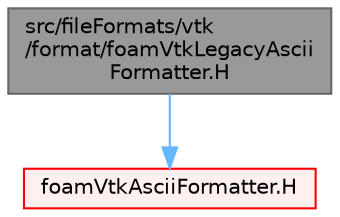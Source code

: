 digraph "src/fileFormats/vtk/format/foamVtkLegacyAsciiFormatter.H"
{
 // LATEX_PDF_SIZE
  bgcolor="transparent";
  edge [fontname=Helvetica,fontsize=10,labelfontname=Helvetica,labelfontsize=10];
  node [fontname=Helvetica,fontsize=10,shape=box,height=0.2,width=0.4];
  Node1 [id="Node000001",label="src/fileFormats/vtk\l/format/foamVtkLegacyAscii\lFormatter.H",height=0.2,width=0.4,color="gray40", fillcolor="grey60", style="filled", fontcolor="black",tooltip=" "];
  Node1 -> Node2 [id="edge1_Node000001_Node000002",color="steelblue1",style="solid",tooltip=" "];
  Node2 [id="Node000002",label="foamVtkAsciiFormatter.H",height=0.2,width=0.4,color="red", fillcolor="#FFF0F0", style="filled",URL="$foamVtkAsciiFormatter_8H.html",tooltip=" "];
}
